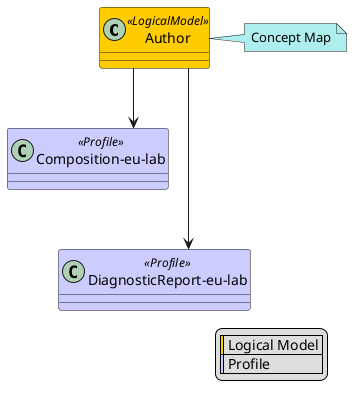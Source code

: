 @startuml
skinparam class {
    BackgroundColor<<LogicalModel>> #FFCC00
    BackgroundColor<<Profile>> #CCCCFF
}
skinparam linetype ortho
legend right
  | <#FFCC00> | Logical Model |
  | <#CCCCFF> | Profile |
endlegend
class "Author" <<LogicalModel>> [[StructureDefinition-Author.html]]
note right #PaleTurquoise [[ConceptMap-author2FHIR-eu-lab.html]]
Concept Map
endnote
class "Composition-eu-lab" <<Profile>> [[StructureDefinition-Composition-eu-lab.html]]
"Author" --> "Composition-eu-lab"
class "DiagnosticReport-eu-lab" <<Profile>> [[StructureDefinition-DiagnosticReport-eu-lab.html]]
"Author" --> "DiagnosticReport-eu-lab"
"Composition-eu-lab" -[hidden]-> "DiagnosticReport-eu-lab"
@enduml